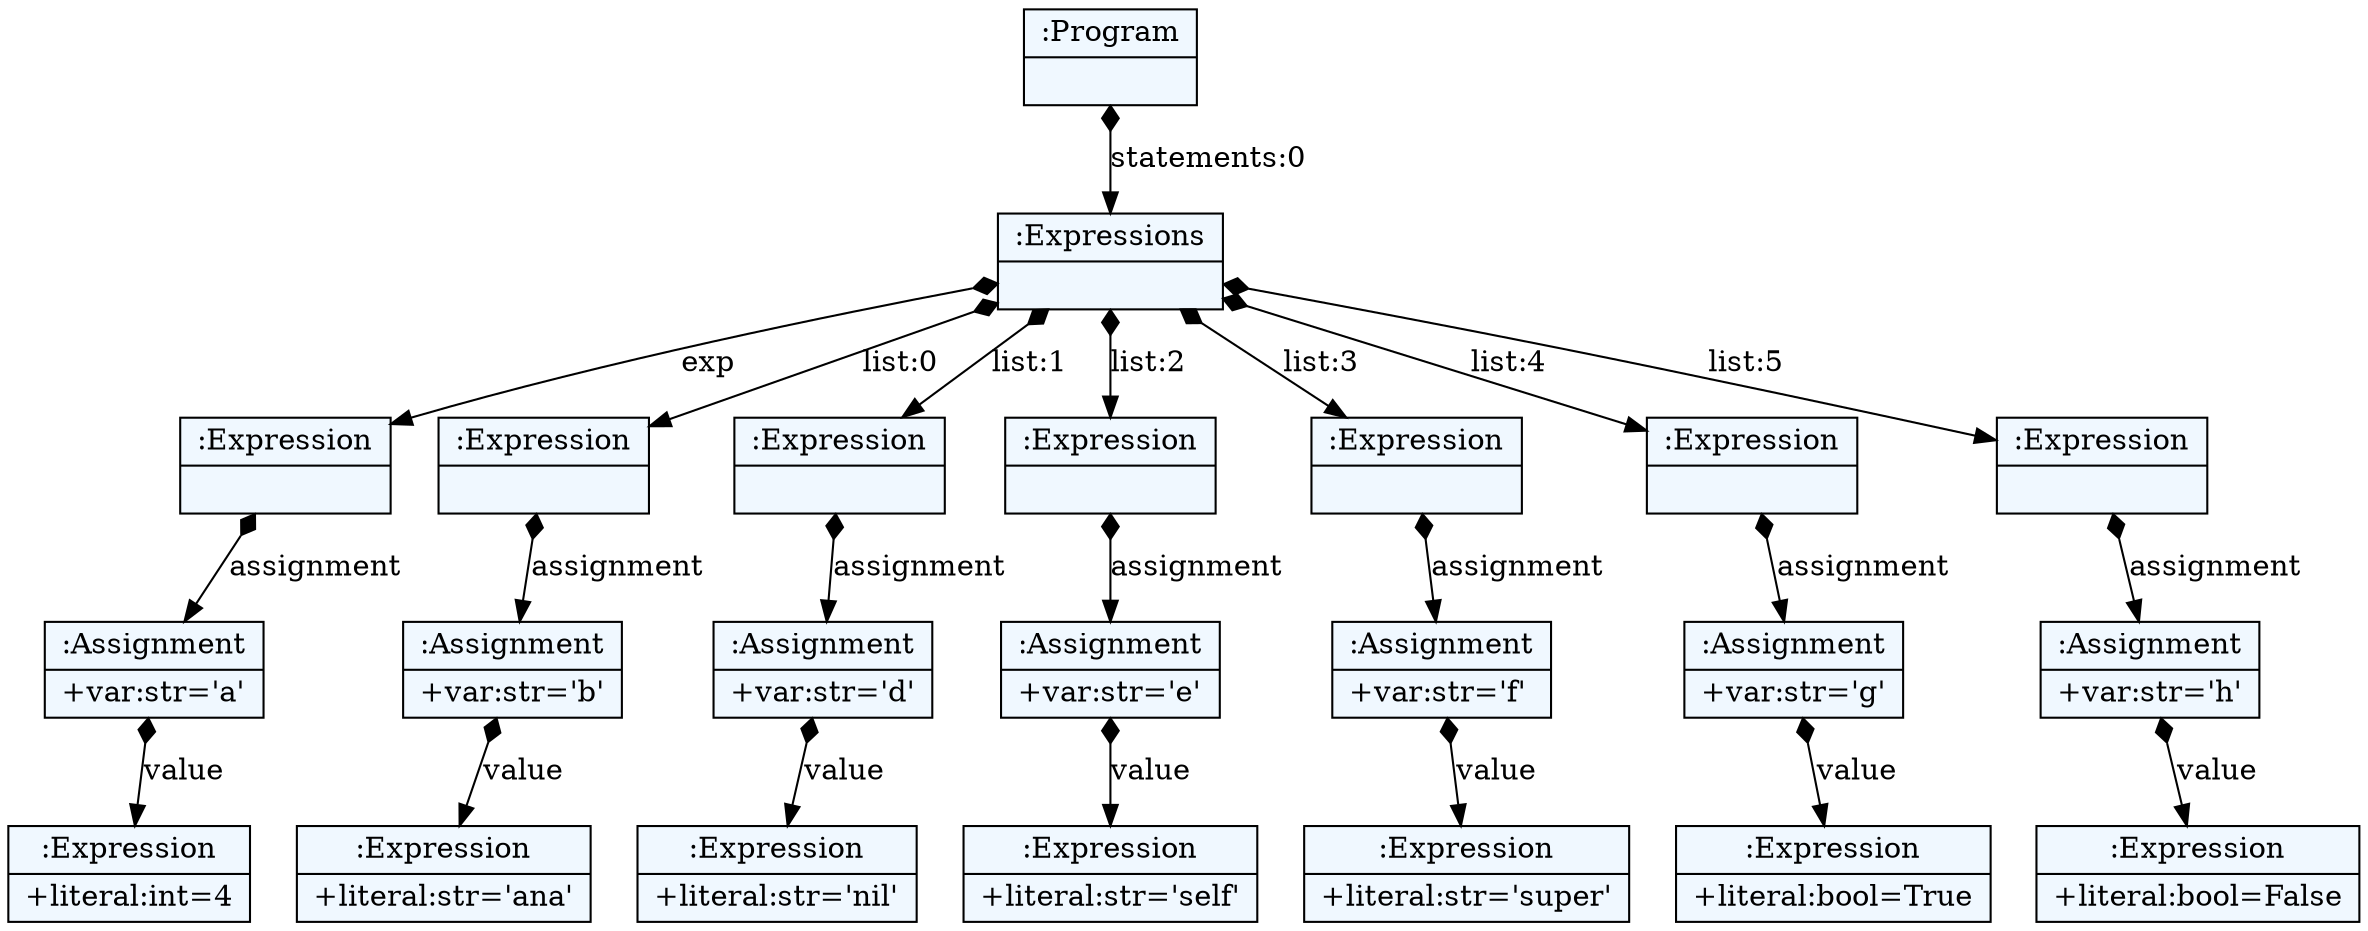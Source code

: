 
    digraph textX {
    fontname = "Bitstream Vera Sans"
    fontsize = 8
    node[
        shape=record,
        style=filled,
        fillcolor=aliceblue
    ]
    nodesep = 0.3
    edge[dir=black,arrowtail=empty]


2503602535560 -> 2503602535056 [label="statements:0" arrowtail=diamond dir=both]
2503602535056 -> 2503602536344 [label="exp" arrowtail=diamond dir=both]
2503602536344 -> 2503602713376 [label="assignment" arrowtail=diamond dir=both]
2503602713376 -> 2503602713208 [label="value" arrowtail=diamond dir=both]
2503602713208[label="{:Expression|+literal:int=4\l}"]
2503602713376[label="{:Assignment|+var:str='a'\l}"]
2503602536344[label="{:Expression|}"]
2503602535056 -> 2503602535952 [label="list:0" arrowtail=diamond dir=both]
2503602535952 -> 2503602713432 [label="assignment" arrowtail=diamond dir=both]
2503602713432 -> 2503602758768 [label="value" arrowtail=diamond dir=both]
2503602758768[label="{:Expression|+literal:str='ana'\l}"]
2503602713432[label="{:Assignment|+var:str='b'\l}"]
2503602535952[label="{:Expression|}"]
2503602535056 -> 2503602535224 [label="list:1" arrowtail=diamond dir=both]
2503602535224 -> 2503602758712 [label="assignment" arrowtail=diamond dir=both]
2503602758712 -> 2503602759048 [label="value" arrowtail=diamond dir=both]
2503602759048[label="{:Expression|+literal:str='nil'\l}"]
2503602758712[label="{:Assignment|+var:str='d'\l}"]
2503602535224[label="{:Expression|}"]
2503602535056 -> 2503602713264 [label="list:2" arrowtail=diamond dir=both]
2503602713264 -> 2503602758880 [label="assignment" arrowtail=diamond dir=both]
2503602758880 -> 2503602759160 [label="value" arrowtail=diamond dir=both]
2503602759160[label="{:Expression|+literal:str='self'\l}"]
2503602758880[label="{:Assignment|+var:str='e'\l}"]
2503602713264[label="{:Expression|}"]
2503602535056 -> 2503602713096 [label="list:3" arrowtail=diamond dir=both]
2503602713096 -> 2503602759104 [label="assignment" arrowtail=diamond dir=both]
2503602759104 -> 2503602757984 [label="value" arrowtail=diamond dir=both]
2503602757984[label="{:Expression|+literal:str='super'\l}"]
2503602759104[label="{:Assignment|+var:str='f'\l}"]
2503602713096[label="{:Expression|}"]
2503602535056 -> 2503602758824 [label="list:4" arrowtail=diamond dir=both]
2503602758824 -> 2503602759272 [label="assignment" arrowtail=diamond dir=both]
2503602759272 -> 2503602759440 [label="value" arrowtail=diamond dir=both]
2503602759440[label="{:Expression|+literal:bool=True\l}"]
2503602759272[label="{:Assignment|+var:str='g'\l}"]
2503602758824[label="{:Expression|}"]
2503602535056 -> 2503602758992 [label="list:5" arrowtail=diamond dir=both]
2503602758992 -> 2503602759384 [label="assignment" arrowtail=diamond dir=both]
2503602759384 -> 2503602759608 [label="value" arrowtail=diamond dir=both]
2503602759608[label="{:Expression|+literal:bool=False\l}"]
2503602759384[label="{:Assignment|+var:str='h'\l}"]
2503602758992[label="{:Expression|}"]
2503602535056[label="{:Expressions|}"]
2503602535560[label="{:Program|}"]

}
